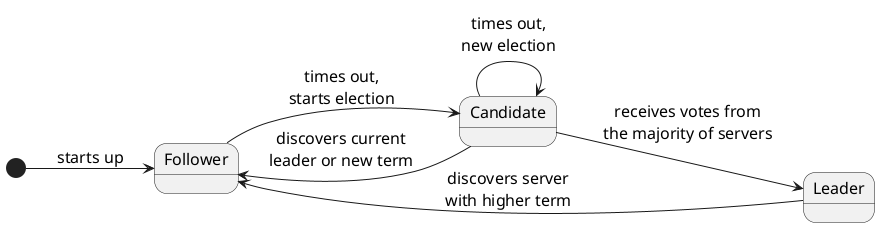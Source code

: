 @startuml raftStateDiagram

skinparam defaultFontSize 16
left to right direction

[*] --> Follower: starts up

Candidate --> Follower: discovers current\nleader or new term
Follower --> Candidate: times out,\nstarts election

Candidate --> Candidate: times out,\nnew election

Candidate --> Leader: receives votes from\nthe majority of servers
Leader --> Follower: discovers server\nwith higher term

@enduml
